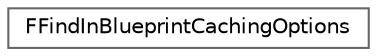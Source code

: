 digraph "Graphical Class Hierarchy"
{
 // INTERACTIVE_SVG=YES
 // LATEX_PDF_SIZE
  bgcolor="transparent";
  edge [fontname=Helvetica,fontsize=10,labelfontname=Helvetica,labelfontsize=10];
  node [fontname=Helvetica,fontsize=10,shape=box,height=0.2,width=0.4];
  rankdir="LR";
  Node0 [id="Node000000",label="FFindInBlueprintCachingOptions",height=0.2,width=0.4,color="grey40", fillcolor="white", style="filled",URL="$dd/daa/structFFindInBlueprintCachingOptions.html",tooltip="Options to configure the bulk caching task."];
}
